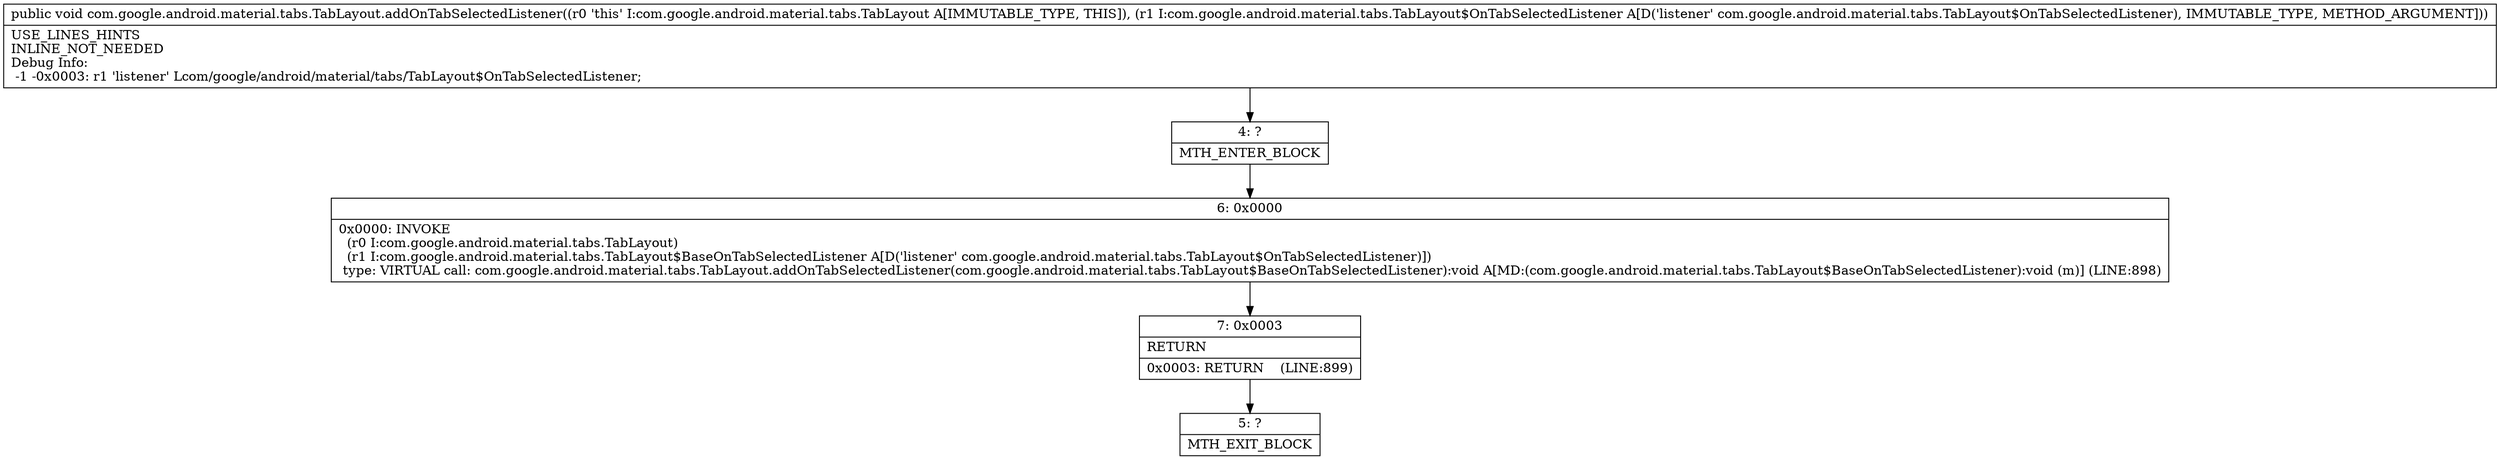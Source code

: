 digraph "CFG forcom.google.android.material.tabs.TabLayout.addOnTabSelectedListener(Lcom\/google\/android\/material\/tabs\/TabLayout$OnTabSelectedListener;)V" {
Node_4 [shape=record,label="{4\:\ ?|MTH_ENTER_BLOCK\l}"];
Node_6 [shape=record,label="{6\:\ 0x0000|0x0000: INVOKE  \l  (r0 I:com.google.android.material.tabs.TabLayout)\l  (r1 I:com.google.android.material.tabs.TabLayout$BaseOnTabSelectedListener A[D('listener' com.google.android.material.tabs.TabLayout$OnTabSelectedListener)])\l type: VIRTUAL call: com.google.android.material.tabs.TabLayout.addOnTabSelectedListener(com.google.android.material.tabs.TabLayout$BaseOnTabSelectedListener):void A[MD:(com.google.android.material.tabs.TabLayout$BaseOnTabSelectedListener):void (m)] (LINE:898)\l}"];
Node_7 [shape=record,label="{7\:\ 0x0003|RETURN\l|0x0003: RETURN    (LINE:899)\l}"];
Node_5 [shape=record,label="{5\:\ ?|MTH_EXIT_BLOCK\l}"];
MethodNode[shape=record,label="{public void com.google.android.material.tabs.TabLayout.addOnTabSelectedListener((r0 'this' I:com.google.android.material.tabs.TabLayout A[IMMUTABLE_TYPE, THIS]), (r1 I:com.google.android.material.tabs.TabLayout$OnTabSelectedListener A[D('listener' com.google.android.material.tabs.TabLayout$OnTabSelectedListener), IMMUTABLE_TYPE, METHOD_ARGUMENT]))  | USE_LINES_HINTS\lINLINE_NOT_NEEDED\lDebug Info:\l  \-1 \-0x0003: r1 'listener' Lcom\/google\/android\/material\/tabs\/TabLayout$OnTabSelectedListener;\l}"];
MethodNode -> Node_4;Node_4 -> Node_6;
Node_6 -> Node_7;
Node_7 -> Node_5;
}

